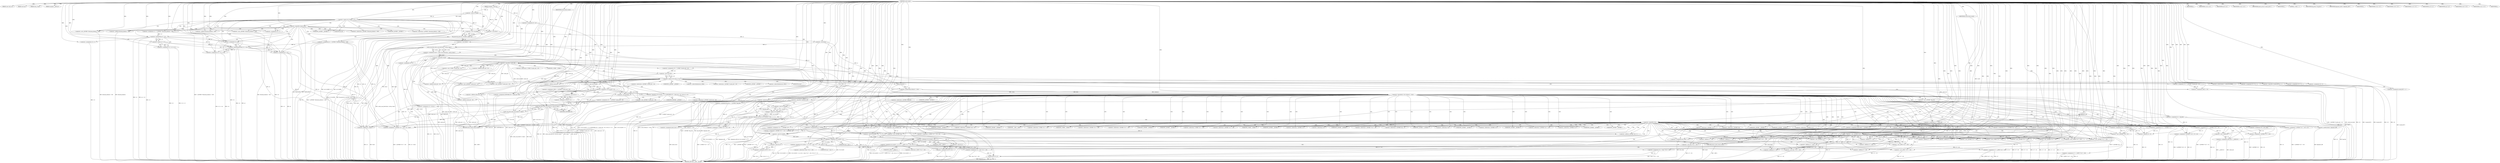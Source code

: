 digraph cache_insert {  
"1000121" [label = "(METHOD,cache_insert)" ]
"1000619" [label = "(METHOD_RETURN,__int64 __fastcall)" ]
"1000122" [label = "(PARAM,const char *a1)" ]
"1000123" [label = "(PARAM,void *cp)" ]
"1000124" [label = "(PARAM,time_t time1)" ]
"1000125" [label = "(PARAM,unsigned __int64 a4)" ]
"1000126" [label = "(PARAM,unsigned __int16 a5)" ]
"1000148" [label = "(<operator>.assignment,v6 = a5)" ]
"1000152" [label = "(<operator>.equals,(a5 & 0x980) == 0)" ]
"1000153" [label = "(<operator>.and,a5 & 0x980)" ]
"1000159" [label = "(<operator>.logicalNot,!insert_error)" ]
"1000162" [label = "(IDENTIFIER,L,)" ]
"1000163" [label = "(log_query,log_query(a5 | 0x10000, (int)a1, cp))" ]
"1000164" [label = "(<operator>.or,a5 | 0x10000)" ]
"1000167" [label = "(<operator>.cast,(int)a1)" ]
"1000171" [label = "(<operator>.assignment,v12 = *(_QWORD *)(dnsmasq_daemon + 456))" ]
"1000174" [label = "(<operator>.cast,(_QWORD *)(dnsmasq_daemon + 456))" ]
"1000176" [label = "(<operator>.addition,dnsmasq_daemon + 456)" ]
"1000180" [label = "(<operator>.greaterThan,a4 > v12)" ]
"1000183" [label = "(<operator>.assignment,v13 = v12 == 0)" ]
"1000185" [label = "(<operator>.equals,v12 == 0)" ]
"1000189" [label = "(<operator>.assignment,v13 = 1)" ]
"1000193" [label = "(IDENTIFIER,v13,if ( v13 ))" ]
"1000194" [label = "(<operator>.assignment,v12 = a4)" ]
"1000197" [label = "(<operator>.assignment,a4 = *(_QWORD *)(dnsmasq_daemon + 448))" ]
"1000200" [label = "(<operator>.cast,(_QWORD *)(dnsmasq_daemon + 448))" ]
"1000202" [label = "(<operator>.addition,dnsmasq_daemon + 448)" ]
"1000206" [label = "(IDENTIFIER,a4,if ( a4 ))" ]
"1000207" [label = "(<operator>.assignment,v14 = v12 >= a4)" ]
"1000209" [label = "(<operator>.greaterEqualsThan,v12 >= a4)" ]
"1000213" [label = "(<operator>.assignment,v14 = 1)" ]
"1000217" [label = "(IDENTIFIER,v14,if ( v14 ))" ]
"1000218" [label = "(<operator>.assignment,a4 = v12)" ]
"1000222" [label = "(IDENTIFIER,insert_error,if ( insert_error ))" ]
"1000223" [label = "(IDENTIFIER,L,)" ]
"1000225" [label = "(<operator>.assignment,result = cache_scan_free((int)a1, (int)cp, time1))" ]
"1000227" [label = "(cache_scan_free,cache_scan_free((int)a1, (int)cp, time1))" ]
"1000228" [label = "(<operator>.cast,(int)a1)" ]
"1000231" [label = "(<operator>.cast,(int)cp)" ]
"1000236" [label = "(<operator>.logicalNot,!result)" ]
"1000239" [label = "(<operator>.assignment,v15 = v6 & 4)" ]
"1000241" [label = "(<operator>.and,v6 & 4)" ]
"1000244" [label = "(<operator>.assignment,v16 = 0)" ]
"1000248" [label = "(LITERAL,1,while ( 1 ))" ]
"1000250" [label = "(<operator>.assignment,v17 = cache_tail)" ]
"1000254" [label = "(<operator>.logicalNot,!cache_tail)" ]
"1000257" [label = "(<operator>.assignment,v18 = *(_WORD *)(cache_tail + 52))" ]
"1000260" [label = "(<operator>.cast,(_WORD *)(cache_tail + 52))" ]
"1000262" [label = "(<operator>.addition,cache_tail + 52)" ]
"1000266" [label = "(<operator>.equals,(v18 & 0xC) == 0)" ]
"1000267" [label = "(<operator>.and,v18 & 0xC)" ]
"1000273" [label = "(<operator>.logicalAnd,a1 && strlen(a1) > 0x31)" ]
"1000275" [label = "(<operator>.greaterThan,strlen(a1) > 0x31)" ]
"1000276" [label = "(strlen,strlen(a1))" ]
"1000280" [label = "(<operator>.assignment,v21 = big_free)" ]
"1000284" [label = "(IDENTIFIER,big_free,if ( big_free ))" ]
"1000286" [label = "(<operator>.assignment,big_free = *(_QWORD *)big_free)" ]
"1000289" [label = "(<operator>.cast,(_QWORD *)big_free)" ]
"1000295" [label = "(<operator>.logicalAnd,!bignames_left && (v6 & 0x5000) == 0)" ]
"1000296" [label = "(<operator>.logicalNot,!bignames_left)" ]
"1000298" [label = "(<operator>.equals,(v6 & 0x5000) == 0)" ]
"1000299" [label = "(<operator>.and,v6 & 0x5000)" ]
"1000305" [label = "(<operator>.logicalNot,!v21)" ]
"1000309" [label = "(IDENTIFIER,bignames_left,if ( bignames_left ))" ]
"1000310" [label = "(<operator>.preDecrement,--bignames_left)" ]
"1000314" [label = "(IDENTIFIER,L,)" ]
"1000315" [label = "(<operator>.assignment,v22 = *(_QWORD **)(v17 + 8))" ]
"1000318" [label = "(<operator>.cast,(_QWORD **)(v17 + 8))" ]
"1000320" [label = "(<operator>.addition,v17 + 8)" ]
"1000324" [label = "(IDENTIFIER,v22,if ( v22 ))" ]
"1000326" [label = "(<operator>.assignment,*v22 = *(_QWORD *)v17)" ]
"1000330" [label = "(<operator>.cast,(_QWORD *)v17)" ]
"1000333" [label = "(<operator>.assignment,v23 = *(_QWORD *)v17)" ]
"1000336" [label = "(<operator>.cast,(_QWORD *)v17)" ]
"1000341" [label = "(<operator>.assignment,v23 = *(_QWORD *)v17)" ]
"1000344" [label = "(<operator>.cast,(_QWORD *)v17)" ]
"1000347" [label = "(<operator>.assignment,cache_head = *(_QWORD *)v17)" ]
"1000350" [label = "(<operator>.cast,(_QWORD *)v17)" ]
"1000354" [label = "(IDENTIFIER,v23,if ( v23 ))" ]
"1000355" [label = "(<operator>.assignment,*(_QWORD *)(v23 + 8) = v22)" ]
"1000357" [label = "(<operator>.cast,(_QWORD *)(v23 + 8))" ]
"1000359" [label = "(<operator>.addition,v23 + 8)" ]
"1000364" [label = "(<operator>.assignment,cache_tail = (__int64)v22)" ]
"1000366" [label = "(<operator>.cast,(__int64)v22)" ]
"1000369" [label = "(<operator>.assignment,*(_WORD *)(v17 + 52) = v6)" ]
"1000371" [label = "(<operator>.cast,(_WORD *)(v17 + 52))" ]
"1000373" [label = "(<operator>.addition,v17 + 52)" ]
"1000378" [label = "(IDENTIFIER,v21,if ( v21 ))" ]
"1000380" [label = "(<operators>.assignmentOr,v6 |= 0x200u)" ]
"1000383" [label = "(<operator>.assignment,*(_QWORD *)(v17 + 56) = v21)" ]
"1000385" [label = "(<operator>.cast,(_QWORD *)(v17 + 56))" ]
"1000387" [label = "(<operator>.addition,v17 + 56)" ]
"1000391" [label = "(<operator>.assignment,*(_WORD *)(v17 + 52) = v6)" ]
"1000393" [label = "(<operator>.cast,(_WORD *)(v17 + 52))" ]
"1000395" [label = "(<operator>.addition,v17 + 52)" ]
"1000400" [label = "(IDENTIFIER,a1,if ( a1 ))" ]
"1000403" [label = "(<operator>.logicalOr,(v6 & 0x200) != 0 || (v24 = (char *)(v17 + 56), (v6 & 2) != 0))" ]
"1000404" [label = "(<operator>.notEquals,(v6 & 0x200) != 0)" ]
"1000405" [label = "(<operator>.and,v6 & 0x200)" ]
"1000410" [label = "(<operator>.assignment,v24 = (char *)(v17 + 56))" ]
"1000412" [label = "(<operator>.cast,(char *)(v17 + 56))" ]
"1000414" [label = "(<operator>.addition,v17 + 56)" ]
"1000417" [label = "(<operator>.notEquals,(v6 & 2) != 0)" ]
"1000418" [label = "(<operator>.and,v6 & 2)" ]
"1000422" [label = "(<operator>.assignment,v24 = *(char **)(v17 + 56))" ]
"1000425" [label = "(<operator>.cast,(char **)(v17 + 56))" ]
"1000427" [label = "(<operator>.addition,v17 + 56)" ]
"1000430" [label = "(strcpy,strcpy(v24, a1))" ]
"1000436" [label = "(<operator>.logicalOr,(v6 & 0x200) != 0 || (v27 = (_BYTE *)(v17 + 56), (v6 & 2) != 0))" ]
"1000437" [label = "(<operator>.notEquals,(v6 & 0x200) != 0)" ]
"1000438" [label = "(<operator>.and,v6 & 0x200)" ]
"1000443" [label = "(<operator>.assignment,v27 = (_BYTE *)(v17 + 56))" ]
"1000445" [label = "(<operator>.cast,(_BYTE *)(v17 + 56))" ]
"1000447" [label = "(<operator>.addition,v17 + 56)" ]
"1000450" [label = "(<operator>.notEquals,(v6 & 2) != 0)" ]
"1000451" [label = "(<operator>.and,v6 & 2)" ]
"1000455" [label = "(<operator>.assignment,v27 = *(_BYTE **)(v17 + 56))" ]
"1000458" [label = "(<operator>.cast,(_BYTE **)(v17 + 56))" ]
"1000460" [label = "(<operator>.addition,v17 + 56)" ]
"1000463" [label = "(<operator>.assignment,*v27 = 0)" ]
"1000468" [label = "(IDENTIFIER,cp,if ( cp ))" ]
"1000470" [label = "(<operator>.assignment,v25 = *((_QWORD *)cp + 1))" ]
"1000473" [label = "(<operator>.addition,(_QWORD *)cp + 1)" ]
"1000474" [label = "(<operator>.cast,(_QWORD *)cp)" ]
"1000478" [label = "(<operator>.assignment,*(_QWORD *)(v17 + 24) = *(_QWORD *)cp)" ]
"1000480" [label = "(<operator>.cast,(_QWORD *)(v17 + 24))" ]
"1000482" [label = "(<operator>.addition,v17 + 24)" ]
"1000486" [label = "(<operator>.cast,(_QWORD *)cp)" ]
"1000489" [label = "(<operator>.assignment,*(_QWORD *)(v17 + 32) = v25)" ]
"1000491" [label = "(<operator>.cast,(_QWORD *)(v17 + 32))" ]
"1000493" [label = "(<operator>.addition,v17 + 32)" ]
"1000497" [label = "(<operator>.assignment,*(_QWORD *)(v17 + 40) = a4 + time1)" ]
"1000499" [label = "(<operator>.cast,(_QWORD *)(v17 + 40))" ]
"1000501" [label = "(<operator>.addition,v17 + 40)" ]
"1000504" [label = "(<operator>.addition,a4 + time1)" ]
"1000507" [label = "(<operator>.assignment,result = v17)" ]
"1000510" [label = "(<operator>.assignment,v26 = new_chain)" ]
"1000513" [label = "(<operator>.assignment,new_chain = v17)" ]
"1000516" [label = "(<operator>.assignment,*(_QWORD *)v17 = v26)" ]
"1000518" [label = "(<operator>.cast,(_QWORD *)v17)" ]
"1000522" [label = "(RETURN,return result;,return result;)" ]
"1000523" [label = "(IDENTIFIER,result,return result;)" ]
"1000525" [label = "(IDENTIFIER,v16,if ( v16 ))" ]
"1000528" [label = "(<operator>.logicalNot,!warned_9671)" ]
"1000531" [label = "(<operator>.assignment,warned_9671 = 1)" ]
"1000536" [label = "(IDENTIFIER,v15,if ( v15 ))" ]
"1000538" [label = "(<operator>.assignment,v19 = *(_QWORD *)(cache_tail + 32))" ]
"1000541" [label = "(<operator>.cast,(_QWORD *)(cache_tail + 32))" ]
"1000543" [label = "(<operator>.addition,cache_tail + 32)" ]
"1000546" [label = "(<operator>.assignment,v28[0] = *(_QWORD *)(cache_tail + 24))" ]
"1000551" [label = "(<operator>.cast,(_QWORD *)(cache_tail + 24))" ]
"1000553" [label = "(<operator>.addition,cache_tail + 24)" ]
"1000556" [label = "(<operator>.assignment,v28[1] = v19)" ]
"1000562" [label = "(<operator>.logicalOr,(v18 & 0x200) != 0 || (LODWORD(v20) = cache_tail + 56, (v18 & 2) != 0))" ]
"1000563" [label = "(<operator>.notEquals,(v18 & 0x200) != 0)" ]
"1000564" [label = "(<operator>.and,v18 & 0x200)" ]
"1000569" [label = "(<operator>.assignment,LODWORD(v20) = cache_tail + 56)" ]
"1000570" [label = "(LODWORD,LODWORD(v20))" ]
"1000572" [label = "(<operator>.addition,cache_tail + 56)" ]
"1000575" [label = "(<operator>.notEquals,(v18 & 2) != 0)" ]
"1000576" [label = "(<operator>.and,v18 & 2)" ]
"1000580" [label = "(<operator>.assignment,v20 = *(_QWORD *)(cache_tail + 56))" ]
"1000583" [label = "(<operator>.cast,(_QWORD *)(cache_tail + 56))" ]
"1000585" [label = "(<operator>.addition,cache_tail + 56)" ]
"1000588" [label = "(cache_scan_free,cache_scan_free(v20, (int)v28, time1))" ]
"1000590" [label = "(<operator>.cast,(int)v28)" ]
"1000594" [label = "(<operator>.assignment,v16 = 1)" ]
"1000597" [label = "(<operator>.preIncrement,++cache_live_freed)" ]
"1000601" [label = "(<operator>.assignment,v15 = 1)" ]
"1000604" [label = "(cache_scan_free,cache_scan_free(0, 0, time1))" ]
"1000608" [label = "(<operator>.assignment,v16 = 0)" ]
"1000613" [label = "(IDENTIFIER,L,)" ]
"1000614" [label = "(<operator>.assignment,insert_error = 1)" ]
"1000617" [label = "(RETURN,return result;,return result;)" ]
"1000618" [label = "(IDENTIFIER,result,return result;)" ]
"1000168" [label = "(UNKNOWN,int,int)" ]
"1000173" [label = "(<operator>.indirection,*(_QWORD *)(dnsmasq_daemon + 456))" ]
"1000175" [label = "(UNKNOWN,_QWORD *,_QWORD *)" ]
"1000199" [label = "(<operator>.indirection,*(_QWORD *)(dnsmasq_daemon + 448))" ]
"1000201" [label = "(UNKNOWN,_QWORD *,_QWORD *)" ]
"1000259" [label = "(<operator>.indirection,*(_WORD *)(cache_tail + 52))" ]
"1000261" [label = "(UNKNOWN,_WORD *,_WORD *)" ]
"1000288" [label = "(<operator>.indirection,*(_QWORD *)big_free)" ]
"1000290" [label = "(UNKNOWN,_QWORD *,_QWORD *)" ]
"1000317" [label = "(<operator>.indirection,*(_QWORD **)(v17 + 8))" ]
"1000319" [label = "(UNKNOWN,_QWORD **,_QWORD **)" ]
"1000327" [label = "(<operator>.indirection,*v22)" ]
"1000329" [label = "(<operator>.indirection,*(_QWORD *)v17)" ]
"1000331" [label = "(UNKNOWN,_QWORD *,_QWORD *)" ]
"1000335" [label = "(<operator>.indirection,*(_QWORD *)v17)" ]
"1000337" [label = "(UNKNOWN,_QWORD *,_QWORD *)" ]
"1000343" [label = "(<operator>.indirection,*(_QWORD *)v17)" ]
"1000345" [label = "(UNKNOWN,_QWORD *,_QWORD *)" ]
"1000349" [label = "(<operator>.indirection,*(_QWORD *)v17)" ]
"1000351" [label = "(UNKNOWN,_QWORD *,_QWORD *)" ]
"1000356" [label = "(<operator>.indirection,*(_QWORD *)(v23 + 8))" ]
"1000358" [label = "(UNKNOWN,_QWORD *,_QWORD *)" ]
"1000367" [label = "(UNKNOWN,__int64,__int64)" ]
"1000370" [label = "(<operator>.indirection,*(_WORD *)(v17 + 52))" ]
"1000372" [label = "(UNKNOWN,_WORD *,_WORD *)" ]
"1000384" [label = "(<operator>.indirection,*(_QWORD *)(v17 + 56))" ]
"1000386" [label = "(UNKNOWN,_QWORD *,_QWORD *)" ]
"1000392" [label = "(<operator>.indirection,*(_WORD *)(v17 + 52))" ]
"1000394" [label = "(UNKNOWN,_WORD *,_WORD *)" ]
"1000413" [label = "(UNKNOWN,char *,char *)" ]
"1000424" [label = "(<operator>.indirection,*(char **)(v17 + 56))" ]
"1000426" [label = "(UNKNOWN,char **,char **)" ]
"1000446" [label = "(UNKNOWN,_BYTE *,_BYTE *)" ]
"1000457" [label = "(<operator>.indirection,*(_BYTE **)(v17 + 56))" ]
"1000459" [label = "(UNKNOWN,_BYTE **,_BYTE **)" ]
"1000464" [label = "(<operator>.indirection,*v27)" ]
"1000472" [label = "(<operator>.indirection,*((_QWORD *)cp + 1))" ]
"1000475" [label = "(UNKNOWN,_QWORD *,_QWORD *)" ]
"1000479" [label = "(<operator>.indirection,*(_QWORD *)(v17 + 24))" ]
"1000481" [label = "(UNKNOWN,_QWORD *,_QWORD *)" ]
"1000485" [label = "(<operator>.indirection,*(_QWORD *)cp)" ]
"1000487" [label = "(UNKNOWN,_QWORD *,_QWORD *)" ]
"1000490" [label = "(<operator>.indirection,*(_QWORD *)(v17 + 32))" ]
"1000492" [label = "(UNKNOWN,_QWORD *,_QWORD *)" ]
"1000498" [label = "(<operator>.indirection,*(_QWORD *)(v17 + 40))" ]
"1000500" [label = "(UNKNOWN,_QWORD *,_QWORD *)" ]
"1000517" [label = "(<operator>.indirection,*(_QWORD *)v17)" ]
"1000519" [label = "(UNKNOWN,_QWORD *,_QWORD *)" ]
"1000540" [label = "(<operator>.indirection,*(_QWORD *)(cache_tail + 32))" ]
"1000542" [label = "(UNKNOWN,_QWORD *,_QWORD *)" ]
"1000547" [label = "(<operator>.indirectIndexAccess,v28[0])" ]
"1000550" [label = "(<operator>.indirection,*(_QWORD *)(cache_tail + 24))" ]
"1000552" [label = "(UNKNOWN,_QWORD *,_QWORD *)" ]
"1000557" [label = "(<operator>.indirectIndexAccess,v28[1])" ]
"1000582" [label = "(<operator>.indirection,*(_QWORD *)(cache_tail + 56))" ]
"1000584" [label = "(UNKNOWN,_QWORD *,_QWORD *)" ]
"1000591" [label = "(UNKNOWN,int,int)" ]
  "1000463" -> "1000619"  [ label = "DDG: *v27"] 
  "1000326" -> "1000619"  [ label = "DDG: *v22"] 
  "1000163" -> "1000619"  [ label = "DDG: a5 | 0x10000"] 
  "1000436" -> "1000619"  [ label = "DDG: (v6 & 0x200) != 0 || (v27 = (_BYTE *)(v17 + 56), (v6 & 2) != 0)"] 
  "1000580" -> "1000619"  [ label = "DDG: *(_QWORD *)(cache_tail + 56)"] 
  "1000266" -> "1000619"  [ label = "DDG: v18 & 0xC"] 
  "1000341" -> "1000619"  [ label = "DDG: v23"] 
  "1000443" -> "1000619"  [ label = "DDG: (_BYTE *)(v17 + 56)"] 
  "1000614" -> "1000619"  [ label = "DDG: insert_error"] 
  "1000295" -> "1000619"  [ label = "DDG: !bignames_left && (v6 & 0x5000) == 0"] 
  "1000347" -> "1000619"  [ label = "DDG: cache_head"] 
  "1000422" -> "1000619"  [ label = "DDG: *(char **)(v17 + 56)"] 
  "1000443" -> "1000619"  [ label = "DDG: v27"] 
  "1000489" -> "1000619"  [ label = "DDG: v25"] 
  "1000197" -> "1000619"  [ label = "DDG: *(_QWORD *)(dnsmasq_daemon + 448)"] 
  "1000163" -> "1000619"  [ label = "DDG: log_query(a5 | 0x10000, (int)a1, cp)"] 
  "1000202" -> "1000619"  [ label = "DDG: dnsmasq_daemon"] 
  "1000438" -> "1000619"  [ label = "DDG: v6"] 
  "1000257" -> "1000619"  [ label = "DDG: *(_WORD *)(cache_tail + 52)"] 
  "1000601" -> "1000619"  [ label = "DDG: v15"] 
  "1000588" -> "1000619"  [ label = "DDG: v20"] 
  "1000486" -> "1000619"  [ label = "DDG: cp"] 
  "1000569" -> "1000619"  [ label = "DDG: LODWORD(v20)"] 
  "1000231" -> "1000619"  [ label = "DDG: cp"] 
  "1000516" -> "1000619"  [ label = "DDG: *(_QWORD *)v17"] 
  "1000551" -> "1000619"  [ label = "DDG: cache_tail + 24"] 
  "1000417" -> "1000619"  [ label = "DDG: (v6 & 2) != 0"] 
  "1000563" -> "1000619"  [ label = "DDG: v18 & 0x200"] 
  "1000183" -> "1000619"  [ label = "DDG: v13"] 
  "1000430" -> "1000619"  [ label = "DDG: v24"] 
  "1000504" -> "1000619"  [ label = "DDG: a4"] 
  "1000333" -> "1000619"  [ label = "DDG: v23"] 
  "1000228" -> "1000619"  [ label = "DDG: a1"] 
  "1000538" -> "1000619"  [ label = "DDG: *(_QWORD *)(cache_tail + 32)"] 
  "1000209" -> "1000619"  [ label = "DDG: a4"] 
  "1000513" -> "1000619"  [ label = "DDG: new_chain"] 
  "1000546" -> "1000619"  [ label = "DDG: v28[0]"] 
  "1000391" -> "1000619"  [ label = "DDG: *(_WORD *)(v17 + 52)"] 
  "1000572" -> "1000619"  [ label = "DDG: cache_tail"] 
  "1000480" -> "1000619"  [ label = "DDG: v17 + 24"] 
  "1000576" -> "1000619"  [ label = "DDG: v18"] 
  "1000152" -> "1000619"  [ label = "DDG: (a5 & 0x980) == 0"] 
  "1000227" -> "1000619"  [ label = "DDG: time1"] 
  "1000405" -> "1000619"  [ label = "DDG: v6"] 
  "1000273" -> "1000619"  [ label = "DDG: a1"] 
  "1000218" -> "1000619"  [ label = "DDG: v12"] 
  "1000295" -> "1000619"  [ label = "DDG: (v6 & 0x5000) == 0"] 
  "1000355" -> "1000619"  [ label = "DDG: *(_QWORD *)(v23 + 8)"] 
  "1000318" -> "1000619"  [ label = "DDG: v17 + 8"] 
  "1000383" -> "1000619"  [ label = "DDG: *(_QWORD *)(v17 + 56)"] 
  "1000437" -> "1000619"  [ label = "DDG: v6 & 0x200"] 
  "1000295" -> "1000619"  [ label = "DDG: !bignames_left"] 
  "1000499" -> "1000619"  [ label = "DDG: v17 + 40"] 
  "1000369" -> "1000619"  [ label = "DDG: *(_WORD *)(v17 + 52)"] 
  "1000213" -> "1000619"  [ label = "DDG: v14"] 
  "1000266" -> "1000619"  [ label = "DDG: (v18 & 0xC) == 0"] 
  "1000455" -> "1000619"  [ label = "DDG: *(_BYTE **)(v17 + 56)"] 
  "1000588" -> "1000619"  [ label = "DDG: cache_scan_free(v20, (int)v28, time1)"] 
  "1000239" -> "1000619"  [ label = "DDG: v6 & 4"] 
  "1000385" -> "1000619"  [ label = "DDG: v17 + 56"] 
  "1000225" -> "1000619"  [ label = "DDG: cache_scan_free((int)a1, (int)cp, time1)"] 
  "1000152" -> "1000619"  [ label = "DDG: a5 & 0x980"] 
  "1000366" -> "1000619"  [ label = "DDG: v22"] 
  "1000436" -> "1000619"  [ label = "DDG: (v6 & 0x200) != 0"] 
  "1000267" -> "1000619"  [ label = "DDG: v18"] 
  "1000364" -> "1000619"  [ label = "DDG: cache_tail"] 
  "1000148" -> "1000619"  [ label = "DDG: v6"] 
  "1000180" -> "1000619"  [ label = "DDG: a4 > v12"] 
  "1000180" -> "1000619"  [ label = "DDG: v12"] 
  "1000445" -> "1000619"  [ label = "DDG: v17 + 56"] 
  "1000575" -> "1000619"  [ label = "DDG: v18 & 2"] 
  "1000236" -> "1000619"  [ label = "DDG: !result"] 
  "1000280" -> "1000619"  [ label = "DDG: big_free"] 
  "1000418" -> "1000619"  [ label = "DDG: v6"] 
  "1000189" -> "1000619"  [ label = "DDG: v13"] 
  "1000504" -> "1000619"  [ label = "DDG: time1"] 
  "1000604" -> "1000619"  [ label = "DDG: time1"] 
  "1000528" -> "1000619"  [ label = "DDG: !warned_9671"] 
  "1000403" -> "1000619"  [ label = "DDG: (v6 & 0x200) != 0 || (v24 = (char *)(v17 + 56), (v6 & 2) != 0)"] 
  "1000507" -> "1000619"  [ label = "DDG: result"] 
  "1000262" -> "1000619"  [ label = "DDG: cache_tail"] 
  "1000236" -> "1000619"  [ label = "DDG: result"] 
  "1000450" -> "1000619"  [ label = "DDG: (v6 & 2) != 0"] 
  "1000562" -> "1000619"  [ label = "DDG: (v18 & 0x200) != 0 || (LODWORD(v20) = cache_tail + 56, (v18 & 2) != 0)"] 
  "1000489" -> "1000619"  [ label = "DDG: *(_QWORD *)(v17 + 32)"] 
  "1000254" -> "1000619"  [ label = "DDG: cache_tail"] 
  "1000393" -> "1000619"  [ label = "DDG: v17 + 52"] 
  "1000183" -> "1000619"  [ label = "DDG: v12 == 0"] 
  "1000357" -> "1000619"  [ label = "DDG: v23 + 8"] 
  "1000583" -> "1000619"  [ label = "DDG: cache_tail + 56"] 
  "1000159" -> "1000619"  [ label = "DDG: !insert_error"] 
  "1000286" -> "1000619"  [ label = "DDG: *(_QWORD *)big_free"] 
  "1000575" -> "1000619"  [ label = "DDG: (v18 & 2) != 0"] 
  "1000273" -> "1000619"  [ label = "DDG: strlen(a1) > 0x31"] 
  "1000364" -> "1000619"  [ label = "DDG: (__int64)v22"] 
  "1000588" -> "1000619"  [ label = "DDG: time1"] 
  "1000497" -> "1000619"  [ label = "DDG: *(_QWORD *)(v17 + 40)"] 
  "1000286" -> "1000619"  [ label = "DDG: big_free"] 
  "1000556" -> "1000619"  [ label = "DDG: v19"] 
  "1000315" -> "1000619"  [ label = "DDG: *(_QWORD **)(v17 + 8)"] 
  "1000227" -> "1000619"  [ label = "DDG: (int)cp"] 
  "1000310" -> "1000619"  [ label = "DDG: bignames_left"] 
  "1000197" -> "1000619"  [ label = "DDG: a4"] 
  "1000518" -> "1000619"  [ label = "DDG: v17"] 
  "1000207" -> "1000619"  [ label = "DDG: v12 >= a4"] 
  "1000207" -> "1000619"  [ label = "DDG: v14"] 
  "1000450" -> "1000619"  [ label = "DDG: v6 & 2"] 
  "1000280" -> "1000619"  [ label = "DDG: v21"] 
  "1000403" -> "1000619"  [ label = "DDG: (v6 & 0x200) != 0"] 
  "1000478" -> "1000619"  [ label = "DDG: *(_QWORD *)(v17 + 24)"] 
  "1000126" -> "1000619"  [ label = "DDG: a5"] 
  "1000497" -> "1000619"  [ label = "DDG: a4 + time1"] 
  "1000531" -> "1000619"  [ label = "DDG: warned_9671"] 
  "1000562" -> "1000619"  [ label = "DDG: (v18 & 0x200) != 0"] 
  "1000528" -> "1000619"  [ label = "DDG: warned_9671"] 
  "1000556" -> "1000619"  [ label = "DDG: v28[1]"] 
  "1000299" -> "1000619"  [ label = "DDG: v6"] 
  "1000305" -> "1000619"  [ label = "DDG: v21"] 
  "1000590" -> "1000619"  [ label = "DDG: v28"] 
  "1000585" -> "1000619"  [ label = "DDG: cache_tail"] 
  "1000227" -> "1000619"  [ label = "DDG: (int)a1"] 
  "1000273" -> "1000619"  [ label = "DDG: a1 && strlen(a1) > 0x31"] 
  "1000241" -> "1000619"  [ label = "DDG: v6"] 
  "1000174" -> "1000619"  [ label = "DDG: dnsmasq_daemon + 456"] 
  "1000430" -> "1000619"  [ label = "DDG: a1"] 
  "1000298" -> "1000619"  [ label = "DDG: v6 & 0x5000"] 
  "1000564" -> "1000619"  [ label = "DDG: v18"] 
  "1000588" -> "1000619"  [ label = "DDG: (int)v28"] 
  "1000410" -> "1000619"  [ label = "DDG: (char *)(v17 + 56)"] 
  "1000491" -> "1000619"  [ label = "DDG: v17 + 32"] 
  "1000553" -> "1000619"  [ label = "DDG: cache_tail"] 
  "1000597" -> "1000619"  [ label = "DDG: cache_live_freed"] 
  "1000209" -> "1000619"  [ label = "DDG: v12"] 
  "1000305" -> "1000619"  [ label = "DDG: !v21"] 
  "1000430" -> "1000619"  [ label = "DDG: strcpy(v24, a1)"] 
  "1000171" -> "1000619"  [ label = "DDG: *(_QWORD *)(dnsmasq_daemon + 456)"] 
  "1000404" -> "1000619"  [ label = "DDG: v6 & 0x200"] 
  "1000159" -> "1000619"  [ label = "DDG: insert_error"] 
  "1000604" -> "1000619"  [ label = "DDG: cache_scan_free(0, 0, time1)"] 
  "1000470" -> "1000619"  [ label = "DDG: *((_QWORD *)cp + 1)"] 
  "1000516" -> "1000619"  [ label = "DDG: v26"] 
  "1000194" -> "1000619"  [ label = "DDG: v12"] 
  "1000254" -> "1000619"  [ label = "DDG: !cache_tail"] 
  "1000451" -> "1000619"  [ label = "DDG: v6"] 
  "1000260" -> "1000619"  [ label = "DDG: cache_tail + 52"] 
  "1000371" -> "1000619"  [ label = "DDG: v17 + 52"] 
  "1000296" -> "1000619"  [ label = "DDG: bignames_left"] 
  "1000608" -> "1000619"  [ label = "DDG: v16"] 
  "1000541" -> "1000619"  [ label = "DDG: cache_tail + 32"] 
  "1000594" -> "1000619"  [ label = "DDG: v16"] 
  "1000275" -> "1000619"  [ label = "DDG: strlen(a1)"] 
  "1000478" -> "1000619"  [ label = "DDG: *(_QWORD *)cp"] 
  "1000200" -> "1000619"  [ label = "DDG: dnsmasq_daemon + 448"] 
  "1000153" -> "1000619"  [ label = "DDG: a5"] 
  "1000239" -> "1000619"  [ label = "DDG: v15"] 
  "1000244" -> "1000619"  [ label = "DDG: v16"] 
  "1000569" -> "1000619"  [ label = "DDG: cache_tail + 56"] 
  "1000455" -> "1000619"  [ label = "DDG: v27"] 
  "1000425" -> "1000619"  [ label = "DDG: v17 + 56"] 
  "1000355" -> "1000619"  [ label = "DDG: v22"] 
  "1000164" -> "1000619"  [ label = "DDG: a5"] 
  "1000383" -> "1000619"  [ label = "DDG: v21"] 
  "1000218" -> "1000619"  [ label = "DDG: a4"] 
  "1000185" -> "1000619"  [ label = "DDG: v12"] 
  "1000458" -> "1000619"  [ label = "DDG: v17 + 56"] 
  "1000250" -> "1000619"  [ label = "DDG: v17"] 
  "1000546" -> "1000619"  [ label = "DDG: *(_QWORD *)(cache_tail + 24)"] 
  "1000412" -> "1000619"  [ label = "DDG: v17 + 56"] 
  "1000417" -> "1000619"  [ label = "DDG: v6 & 2"] 
  "1000359" -> "1000619"  [ label = "DDG: v23"] 
  "1000522" -> "1000619"  [ label = "DDG: <RET>"] 
  "1000617" -> "1000619"  [ label = "DDG: <RET>"] 
  "1000121" -> "1000122"  [ label = "DDG: "] 
  "1000121" -> "1000123"  [ label = "DDG: "] 
  "1000121" -> "1000124"  [ label = "DDG: "] 
  "1000121" -> "1000125"  [ label = "DDG: "] 
  "1000121" -> "1000126"  [ label = "DDG: "] 
  "1000126" -> "1000148"  [ label = "DDG: a5"] 
  "1000121" -> "1000148"  [ label = "DDG: "] 
  "1000153" -> "1000152"  [ label = "DDG: a5"] 
  "1000153" -> "1000152"  [ label = "DDG: 0x980"] 
  "1000126" -> "1000153"  [ label = "DDG: a5"] 
  "1000121" -> "1000153"  [ label = "DDG: "] 
  "1000121" -> "1000152"  [ label = "DDG: "] 
  "1000121" -> "1000159"  [ label = "DDG: "] 
  "1000121" -> "1000162"  [ label = "DDG: "] 
  "1000164" -> "1000163"  [ label = "DDG: a5"] 
  "1000164" -> "1000163"  [ label = "DDG: 0x10000"] 
  "1000153" -> "1000164"  [ label = "DDG: a5"] 
  "1000126" -> "1000164"  [ label = "DDG: a5"] 
  "1000121" -> "1000164"  [ label = "DDG: "] 
  "1000167" -> "1000163"  [ label = "DDG: a1"] 
  "1000121" -> "1000167"  [ label = "DDG: "] 
  "1000121" -> "1000163"  [ label = "DDG: "] 
  "1000121" -> "1000171"  [ label = "DDG: "] 
  "1000121" -> "1000174"  [ label = "DDG: "] 
  "1000121" -> "1000176"  [ label = "DDG: "] 
  "1000121" -> "1000180"  [ label = "DDG: "] 
  "1000171" -> "1000180"  [ label = "DDG: v12"] 
  "1000185" -> "1000183"  [ label = "DDG: v12"] 
  "1000185" -> "1000183"  [ label = "DDG: 0"] 
  "1000121" -> "1000183"  [ label = "DDG: "] 
  "1000180" -> "1000185"  [ label = "DDG: v12"] 
  "1000121" -> "1000185"  [ label = "DDG: "] 
  "1000121" -> "1000189"  [ label = "DDG: "] 
  "1000121" -> "1000193"  [ label = "DDG: "] 
  "1000180" -> "1000194"  [ label = "DDG: a4"] 
  "1000121" -> "1000194"  [ label = "DDG: "] 
  "1000121" -> "1000197"  [ label = "DDG: "] 
  "1000121" -> "1000200"  [ label = "DDG: "] 
  "1000121" -> "1000202"  [ label = "DDG: "] 
  "1000121" -> "1000206"  [ label = "DDG: "] 
  "1000209" -> "1000207"  [ label = "DDG: v12"] 
  "1000209" -> "1000207"  [ label = "DDG: a4"] 
  "1000121" -> "1000207"  [ label = "DDG: "] 
  "1000180" -> "1000209"  [ label = "DDG: v12"] 
  "1000194" -> "1000209"  [ label = "DDG: v12"] 
  "1000185" -> "1000209"  [ label = "DDG: v12"] 
  "1000121" -> "1000209"  [ label = "DDG: "] 
  "1000197" -> "1000209"  [ label = "DDG: a4"] 
  "1000121" -> "1000213"  [ label = "DDG: "] 
  "1000121" -> "1000217"  [ label = "DDG: "] 
  "1000180" -> "1000218"  [ label = "DDG: v12"] 
  "1000209" -> "1000218"  [ label = "DDG: v12"] 
  "1000194" -> "1000218"  [ label = "DDG: v12"] 
  "1000185" -> "1000218"  [ label = "DDG: v12"] 
  "1000121" -> "1000218"  [ label = "DDG: "] 
  "1000121" -> "1000222"  [ label = "DDG: "] 
  "1000121" -> "1000223"  [ label = "DDG: "] 
  "1000227" -> "1000225"  [ label = "DDG: (int)a1"] 
  "1000227" -> "1000225"  [ label = "DDG: (int)cp"] 
  "1000227" -> "1000225"  [ label = "DDG: time1"] 
  "1000121" -> "1000225"  [ label = "DDG: "] 
  "1000228" -> "1000227"  [ label = "DDG: a1"] 
  "1000167" -> "1000228"  [ label = "DDG: a1"] 
  "1000121" -> "1000228"  [ label = "DDG: "] 
  "1000231" -> "1000227"  [ label = "DDG: cp"] 
  "1000163" -> "1000231"  [ label = "DDG: cp"] 
  "1000121" -> "1000231"  [ label = "DDG: "] 
  "1000121" -> "1000227"  [ label = "DDG: "] 
  "1000225" -> "1000236"  [ label = "DDG: result"] 
  "1000121" -> "1000236"  [ label = "DDG: "] 
  "1000241" -> "1000239"  [ label = "DDG: v6"] 
  "1000241" -> "1000239"  [ label = "DDG: 4"] 
  "1000121" -> "1000239"  [ label = "DDG: "] 
  "1000148" -> "1000241"  [ label = "DDG: v6"] 
  "1000121" -> "1000241"  [ label = "DDG: "] 
  "1000121" -> "1000244"  [ label = "DDG: "] 
  "1000121" -> "1000248"  [ label = "DDG: "] 
  "1000121" -> "1000250"  [ label = "DDG: "] 
  "1000254" -> "1000250"  [ label = "DDG: cache_tail"] 
  "1000121" -> "1000254"  [ label = "DDG: "] 
  "1000121" -> "1000257"  [ label = "DDG: "] 
  "1000254" -> "1000260"  [ label = "DDG: cache_tail"] 
  "1000121" -> "1000260"  [ label = "DDG: "] 
  "1000254" -> "1000262"  [ label = "DDG: cache_tail"] 
  "1000121" -> "1000262"  [ label = "DDG: "] 
  "1000267" -> "1000266"  [ label = "DDG: v18"] 
  "1000267" -> "1000266"  [ label = "DDG: 0xC"] 
  "1000257" -> "1000267"  [ label = "DDG: v18"] 
  "1000121" -> "1000267"  [ label = "DDG: "] 
  "1000121" -> "1000266"  [ label = "DDG: "] 
  "1000228" -> "1000273"  [ label = "DDG: a1"] 
  "1000276" -> "1000273"  [ label = "DDG: a1"] 
  "1000121" -> "1000273"  [ label = "DDG: "] 
  "1000275" -> "1000273"  [ label = "DDG: strlen(a1)"] 
  "1000275" -> "1000273"  [ label = "DDG: 0x31"] 
  "1000276" -> "1000275"  [ label = "DDG: a1"] 
  "1000228" -> "1000276"  [ label = "DDG: a1"] 
  "1000121" -> "1000276"  [ label = "DDG: "] 
  "1000121" -> "1000275"  [ label = "DDG: "] 
  "1000121" -> "1000280"  [ label = "DDG: "] 
  "1000121" -> "1000284"  [ label = "DDG: "] 
  "1000121" -> "1000286"  [ label = "DDG: "] 
  "1000121" -> "1000289"  [ label = "DDG: "] 
  "1000296" -> "1000295"  [ label = "DDG: bignames_left"] 
  "1000121" -> "1000296"  [ label = "DDG: "] 
  "1000298" -> "1000295"  [ label = "DDG: v6 & 0x5000"] 
  "1000298" -> "1000295"  [ label = "DDG: 0"] 
  "1000299" -> "1000298"  [ label = "DDG: v6"] 
  "1000299" -> "1000298"  [ label = "DDG: 0x5000"] 
  "1000241" -> "1000299"  [ label = "DDG: v6"] 
  "1000121" -> "1000299"  [ label = "DDG: "] 
  "1000121" -> "1000298"  [ label = "DDG: "] 
  "1000280" -> "1000305"  [ label = "DDG: v21"] 
  "1000121" -> "1000305"  [ label = "DDG: "] 
  "1000121" -> "1000309"  [ label = "DDG: "] 
  "1000296" -> "1000310"  [ label = "DDG: bignames_left"] 
  "1000121" -> "1000310"  [ label = "DDG: "] 
  "1000121" -> "1000314"  [ label = "DDG: "] 
  "1000121" -> "1000315"  [ label = "DDG: "] 
  "1000250" -> "1000318"  [ label = "DDG: v17"] 
  "1000121" -> "1000318"  [ label = "DDG: "] 
  "1000250" -> "1000320"  [ label = "DDG: v17"] 
  "1000121" -> "1000320"  [ label = "DDG: "] 
  "1000121" -> "1000324"  [ label = "DDG: "] 
  "1000121" -> "1000330"  [ label = "DDG: "] 
  "1000250" -> "1000330"  [ label = "DDG: v17"] 
  "1000121" -> "1000333"  [ label = "DDG: "] 
  "1000330" -> "1000336"  [ label = "DDG: v17"] 
  "1000121" -> "1000336"  [ label = "DDG: "] 
  "1000121" -> "1000341"  [ label = "DDG: "] 
  "1000121" -> "1000344"  [ label = "DDG: "] 
  "1000250" -> "1000344"  [ label = "DDG: v17"] 
  "1000121" -> "1000347"  [ label = "DDG: "] 
  "1000344" -> "1000350"  [ label = "DDG: v17"] 
  "1000121" -> "1000350"  [ label = "DDG: "] 
  "1000121" -> "1000354"  [ label = "DDG: "] 
  "1000315" -> "1000355"  [ label = "DDG: v22"] 
  "1000121" -> "1000355"  [ label = "DDG: "] 
  "1000341" -> "1000357"  [ label = "DDG: v23"] 
  "1000333" -> "1000357"  [ label = "DDG: v23"] 
  "1000121" -> "1000357"  [ label = "DDG: "] 
  "1000341" -> "1000359"  [ label = "DDG: v23"] 
  "1000333" -> "1000359"  [ label = "DDG: v23"] 
  "1000121" -> "1000359"  [ label = "DDG: "] 
  "1000366" -> "1000364"  [ label = "DDG: v22"] 
  "1000121" -> "1000364"  [ label = "DDG: "] 
  "1000315" -> "1000366"  [ label = "DDG: v22"] 
  "1000121" -> "1000366"  [ label = "DDG: "] 
  "1000299" -> "1000369"  [ label = "DDG: v6"] 
  "1000241" -> "1000369"  [ label = "DDG: v6"] 
  "1000121" -> "1000369"  [ label = "DDG: "] 
  "1000350" -> "1000371"  [ label = "DDG: v17"] 
  "1000336" -> "1000371"  [ label = "DDG: v17"] 
  "1000121" -> "1000371"  [ label = "DDG: "] 
  "1000350" -> "1000373"  [ label = "DDG: v17"] 
  "1000336" -> "1000373"  [ label = "DDG: v17"] 
  "1000121" -> "1000373"  [ label = "DDG: "] 
  "1000121" -> "1000378"  [ label = "DDG: "] 
  "1000121" -> "1000380"  [ label = "DDG: "] 
  "1000299" -> "1000380"  [ label = "DDG: v6"] 
  "1000241" -> "1000380"  [ label = "DDG: v6"] 
  "1000280" -> "1000383"  [ label = "DDG: v21"] 
  "1000305" -> "1000383"  [ label = "DDG: v21"] 
  "1000121" -> "1000383"  [ label = "DDG: "] 
  "1000121" -> "1000385"  [ label = "DDG: "] 
  "1000350" -> "1000385"  [ label = "DDG: v17"] 
  "1000336" -> "1000385"  [ label = "DDG: v17"] 
  "1000121" -> "1000387"  [ label = "DDG: "] 
  "1000350" -> "1000387"  [ label = "DDG: v17"] 
  "1000336" -> "1000387"  [ label = "DDG: v17"] 
  "1000380" -> "1000391"  [ label = "DDG: v6"] 
  "1000121" -> "1000391"  [ label = "DDG: "] 
  "1000121" -> "1000393"  [ label = "DDG: "] 
  "1000350" -> "1000393"  [ label = "DDG: v17"] 
  "1000336" -> "1000393"  [ label = "DDG: v17"] 
  "1000121" -> "1000395"  [ label = "DDG: "] 
  "1000350" -> "1000395"  [ label = "DDG: v17"] 
  "1000336" -> "1000395"  [ label = "DDG: v17"] 
  "1000121" -> "1000400"  [ label = "DDG: "] 
  "1000404" -> "1000403"  [ label = "DDG: v6 & 0x200"] 
  "1000404" -> "1000403"  [ label = "DDG: 0"] 
  "1000405" -> "1000404"  [ label = "DDG: v6"] 
  "1000405" -> "1000404"  [ label = "DDG: 0x200"] 
  "1000121" -> "1000405"  [ label = "DDG: "] 
  "1000299" -> "1000405"  [ label = "DDG: v6"] 
  "1000241" -> "1000405"  [ label = "DDG: v6"] 
  "1000380" -> "1000405"  [ label = "DDG: v6"] 
  "1000121" -> "1000404"  [ label = "DDG: "] 
  "1000412" -> "1000410"  [ label = "DDG: v17 + 56"] 
  "1000121" -> "1000410"  [ label = "DDG: "] 
  "1000121" -> "1000412"  [ label = "DDG: "] 
  "1000350" -> "1000412"  [ label = "DDG: v17"] 
  "1000336" -> "1000412"  [ label = "DDG: v17"] 
  "1000121" -> "1000414"  [ label = "DDG: "] 
  "1000350" -> "1000414"  [ label = "DDG: v17"] 
  "1000336" -> "1000414"  [ label = "DDG: v17"] 
  "1000418" -> "1000417"  [ label = "DDG: v6"] 
  "1000418" -> "1000417"  [ label = "DDG: 2"] 
  "1000405" -> "1000418"  [ label = "DDG: v6"] 
  "1000121" -> "1000418"  [ label = "DDG: "] 
  "1000121" -> "1000417"  [ label = "DDG: "] 
  "1000121" -> "1000422"  [ label = "DDG: "] 
  "1000121" -> "1000425"  [ label = "DDG: "] 
  "1000350" -> "1000425"  [ label = "DDG: v17"] 
  "1000336" -> "1000425"  [ label = "DDG: v17"] 
  "1000121" -> "1000427"  [ label = "DDG: "] 
  "1000350" -> "1000427"  [ label = "DDG: v17"] 
  "1000336" -> "1000427"  [ label = "DDG: v17"] 
  "1000410" -> "1000430"  [ label = "DDG: v24"] 
  "1000422" -> "1000430"  [ label = "DDG: v24"] 
  "1000121" -> "1000430"  [ label = "DDG: "] 
  "1000273" -> "1000430"  [ label = "DDG: a1"] 
  "1000437" -> "1000436"  [ label = "DDG: v6 & 0x200"] 
  "1000437" -> "1000436"  [ label = "DDG: 0"] 
  "1000438" -> "1000437"  [ label = "DDG: v6"] 
  "1000438" -> "1000437"  [ label = "DDG: 0x200"] 
  "1000121" -> "1000438"  [ label = "DDG: "] 
  "1000299" -> "1000438"  [ label = "DDG: v6"] 
  "1000241" -> "1000438"  [ label = "DDG: v6"] 
  "1000380" -> "1000438"  [ label = "DDG: v6"] 
  "1000121" -> "1000437"  [ label = "DDG: "] 
  "1000445" -> "1000443"  [ label = "DDG: v17 + 56"] 
  "1000121" -> "1000443"  [ label = "DDG: "] 
  "1000121" -> "1000445"  [ label = "DDG: "] 
  "1000350" -> "1000445"  [ label = "DDG: v17"] 
  "1000336" -> "1000445"  [ label = "DDG: v17"] 
  "1000121" -> "1000447"  [ label = "DDG: "] 
  "1000350" -> "1000447"  [ label = "DDG: v17"] 
  "1000336" -> "1000447"  [ label = "DDG: v17"] 
  "1000451" -> "1000450"  [ label = "DDG: v6"] 
  "1000451" -> "1000450"  [ label = "DDG: 2"] 
  "1000438" -> "1000451"  [ label = "DDG: v6"] 
  "1000121" -> "1000451"  [ label = "DDG: "] 
  "1000121" -> "1000450"  [ label = "DDG: "] 
  "1000121" -> "1000455"  [ label = "DDG: "] 
  "1000121" -> "1000458"  [ label = "DDG: "] 
  "1000350" -> "1000458"  [ label = "DDG: v17"] 
  "1000336" -> "1000458"  [ label = "DDG: v17"] 
  "1000121" -> "1000460"  [ label = "DDG: "] 
  "1000350" -> "1000460"  [ label = "DDG: v17"] 
  "1000336" -> "1000460"  [ label = "DDG: v17"] 
  "1000121" -> "1000463"  [ label = "DDG: "] 
  "1000121" -> "1000468"  [ label = "DDG: "] 
  "1000121" -> "1000470"  [ label = "DDG: "] 
  "1000474" -> "1000473"  [ label = "DDG: cp"] 
  "1000231" -> "1000474"  [ label = "DDG: cp"] 
  "1000121" -> "1000474"  [ label = "DDG: "] 
  "1000121" -> "1000473"  [ label = "DDG: "] 
  "1000121" -> "1000480"  [ label = "DDG: "] 
  "1000350" -> "1000480"  [ label = "DDG: v17"] 
  "1000336" -> "1000480"  [ label = "DDG: v17"] 
  "1000121" -> "1000482"  [ label = "DDG: "] 
  "1000350" -> "1000482"  [ label = "DDG: v17"] 
  "1000336" -> "1000482"  [ label = "DDG: v17"] 
  "1000474" -> "1000486"  [ label = "DDG: cp"] 
  "1000121" -> "1000486"  [ label = "DDG: "] 
  "1000470" -> "1000489"  [ label = "DDG: v25"] 
  "1000121" -> "1000489"  [ label = "DDG: "] 
  "1000121" -> "1000491"  [ label = "DDG: "] 
  "1000350" -> "1000491"  [ label = "DDG: v17"] 
  "1000336" -> "1000491"  [ label = "DDG: v17"] 
  "1000121" -> "1000493"  [ label = "DDG: "] 
  "1000350" -> "1000493"  [ label = "DDG: v17"] 
  "1000336" -> "1000493"  [ label = "DDG: v17"] 
  "1000209" -> "1000497"  [ label = "DDG: a4"] 
  "1000197" -> "1000497"  [ label = "DDG: a4"] 
  "1000218" -> "1000497"  [ label = "DDG: a4"] 
  "1000121" -> "1000497"  [ label = "DDG: "] 
  "1000227" -> "1000497"  [ label = "DDG: time1"] 
  "1000604" -> "1000497"  [ label = "DDG: time1"] 
  "1000588" -> "1000497"  [ label = "DDG: time1"] 
  "1000121" -> "1000499"  [ label = "DDG: "] 
  "1000350" -> "1000499"  [ label = "DDG: v17"] 
  "1000336" -> "1000499"  [ label = "DDG: v17"] 
  "1000121" -> "1000501"  [ label = "DDG: "] 
  "1000350" -> "1000501"  [ label = "DDG: v17"] 
  "1000336" -> "1000501"  [ label = "DDG: v17"] 
  "1000209" -> "1000504"  [ label = "DDG: a4"] 
  "1000197" -> "1000504"  [ label = "DDG: a4"] 
  "1000218" -> "1000504"  [ label = "DDG: a4"] 
  "1000121" -> "1000504"  [ label = "DDG: "] 
  "1000227" -> "1000504"  [ label = "DDG: time1"] 
  "1000604" -> "1000504"  [ label = "DDG: time1"] 
  "1000588" -> "1000504"  [ label = "DDG: time1"] 
  "1000121" -> "1000507"  [ label = "DDG: "] 
  "1000350" -> "1000507"  [ label = "DDG: v17"] 
  "1000336" -> "1000507"  [ label = "DDG: v17"] 
  "1000121" -> "1000510"  [ label = "DDG: "] 
  "1000121" -> "1000513"  [ label = "DDG: "] 
  "1000350" -> "1000513"  [ label = "DDG: v17"] 
  "1000336" -> "1000513"  [ label = "DDG: v17"] 
  "1000510" -> "1000516"  [ label = "DDG: v26"] 
  "1000121" -> "1000516"  [ label = "DDG: "] 
  "1000121" -> "1000518"  [ label = "DDG: "] 
  "1000350" -> "1000518"  [ label = "DDG: v17"] 
  "1000336" -> "1000518"  [ label = "DDG: v17"] 
  "1000523" -> "1000522"  [ label = "DDG: result"] 
  "1000507" -> "1000522"  [ label = "DDG: result"] 
  "1000121" -> "1000523"  [ label = "DDG: "] 
  "1000121" -> "1000525"  [ label = "DDG: "] 
  "1000121" -> "1000528"  [ label = "DDG: "] 
  "1000121" -> "1000531"  [ label = "DDG: "] 
  "1000121" -> "1000536"  [ label = "DDG: "] 
  "1000121" -> "1000538"  [ label = "DDG: "] 
  "1000121" -> "1000541"  [ label = "DDG: "] 
  "1000254" -> "1000541"  [ label = "DDG: cache_tail"] 
  "1000121" -> "1000543"  [ label = "DDG: "] 
  "1000254" -> "1000543"  [ label = "DDG: cache_tail"] 
  "1000121" -> "1000551"  [ label = "DDG: "] 
  "1000254" -> "1000551"  [ label = "DDG: cache_tail"] 
  "1000121" -> "1000553"  [ label = "DDG: "] 
  "1000254" -> "1000553"  [ label = "DDG: cache_tail"] 
  "1000538" -> "1000556"  [ label = "DDG: v19"] 
  "1000121" -> "1000556"  [ label = "DDG: "] 
  "1000563" -> "1000562"  [ label = "DDG: v18 & 0x200"] 
  "1000563" -> "1000562"  [ label = "DDG: 0"] 
  "1000564" -> "1000563"  [ label = "DDG: v18"] 
  "1000564" -> "1000563"  [ label = "DDG: 0x200"] 
  "1000267" -> "1000564"  [ label = "DDG: v18"] 
  "1000121" -> "1000564"  [ label = "DDG: "] 
  "1000121" -> "1000563"  [ label = "DDG: "] 
  "1000121" -> "1000569"  [ label = "DDG: "] 
  "1000254" -> "1000569"  [ label = "DDG: cache_tail"] 
  "1000588" -> "1000570"  [ label = "DDG: v20"] 
  "1000121" -> "1000570"  [ label = "DDG: "] 
  "1000121" -> "1000572"  [ label = "DDG: "] 
  "1000254" -> "1000572"  [ label = "DDG: cache_tail"] 
  "1000576" -> "1000575"  [ label = "DDG: v18"] 
  "1000576" -> "1000575"  [ label = "DDG: 2"] 
  "1000564" -> "1000576"  [ label = "DDG: v18"] 
  "1000121" -> "1000576"  [ label = "DDG: "] 
  "1000121" -> "1000575"  [ label = "DDG: "] 
  "1000121" -> "1000580"  [ label = "DDG: "] 
  "1000121" -> "1000583"  [ label = "DDG: "] 
  "1000254" -> "1000583"  [ label = "DDG: cache_tail"] 
  "1000121" -> "1000585"  [ label = "DDG: "] 
  "1000254" -> "1000585"  [ label = "DDG: cache_tail"] 
  "1000580" -> "1000588"  [ label = "DDG: v20"] 
  "1000570" -> "1000588"  [ label = "DDG: v20"] 
  "1000121" -> "1000588"  [ label = "DDG: "] 
  "1000590" -> "1000588"  [ label = "DDG: v28"] 
  "1000546" -> "1000590"  [ label = "DDG: v28[0]"] 
  "1000556" -> "1000590"  [ label = "DDG: v28[1]"] 
  "1000121" -> "1000590"  [ label = "DDG: "] 
  "1000227" -> "1000588"  [ label = "DDG: time1"] 
  "1000604" -> "1000588"  [ label = "DDG: time1"] 
  "1000121" -> "1000594"  [ label = "DDG: "] 
  "1000121" -> "1000597"  [ label = "DDG: "] 
  "1000121" -> "1000601"  [ label = "DDG: "] 
  "1000121" -> "1000604"  [ label = "DDG: "] 
  "1000227" -> "1000604"  [ label = "DDG: time1"] 
  "1000588" -> "1000604"  [ label = "DDG: time1"] 
  "1000121" -> "1000608"  [ label = "DDG: "] 
  "1000121" -> "1000613"  [ label = "DDG: "] 
  "1000121" -> "1000614"  [ label = "DDG: "] 
  "1000618" -> "1000617"  [ label = "DDG: result"] 
  "1000236" -> "1000617"  [ label = "DDG: result"] 
  "1000121" -> "1000618"  [ label = "DDG: "] 
  "1000152" -> "1000159"  [ label = "CDG: "] 
  "1000152" -> "1000176"  [ label = "CDG: "] 
  "1000152" -> "1000175"  [ label = "CDG: "] 
  "1000152" -> "1000174"  [ label = "CDG: "] 
  "1000152" -> "1000173"  [ label = "CDG: "] 
  "1000152" -> "1000171"  [ label = "CDG: "] 
  "1000152" -> "1000168"  [ label = "CDG: "] 
  "1000152" -> "1000167"  [ label = "CDG: "] 
  "1000152" -> "1000164"  [ label = "CDG: "] 
  "1000152" -> "1000163"  [ label = "CDG: "] 
  "1000152" -> "1000180"  [ label = "CDG: "] 
  "1000152" -> "1000202"  [ label = "CDG: "] 
  "1000152" -> "1000201"  [ label = "CDG: "] 
  "1000152" -> "1000200"  [ label = "CDG: "] 
  "1000152" -> "1000199"  [ label = "CDG: "] 
  "1000152" -> "1000197"  [ label = "CDG: "] 
  "1000152" -> "1000207"  [ label = "CDG: "] 
  "1000152" -> "1000213"  [ label = "CDG: "] 
  "1000152" -> "1000209"  [ label = "CDG: "] 
  "1000152" -> "1000194"  [ label = "CDG: "] 
  "1000152" -> "1000218"  [ label = "CDG: "] 
  "1000159" -> "1000176"  [ label = "CDG: "] 
  "1000159" -> "1000175"  [ label = "CDG: "] 
  "1000159" -> "1000174"  [ label = "CDG: "] 
  "1000159" -> "1000173"  [ label = "CDG: "] 
  "1000159" -> "1000171"  [ label = "CDG: "] 
  "1000159" -> "1000168"  [ label = "CDG: "] 
  "1000159" -> "1000167"  [ label = "CDG: "] 
  "1000159" -> "1000164"  [ label = "CDG: "] 
  "1000159" -> "1000163"  [ label = "CDG: "] 
  "1000159" -> "1000180"  [ label = "CDG: "] 
  "1000159" -> "1000202"  [ label = "CDG: "] 
  "1000159" -> "1000201"  [ label = "CDG: "] 
  "1000159" -> "1000200"  [ label = "CDG: "] 
  "1000159" -> "1000199"  [ label = "CDG: "] 
  "1000159" -> "1000197"  [ label = "CDG: "] 
  "1000159" -> "1000207"  [ label = "CDG: "] 
  "1000159" -> "1000213"  [ label = "CDG: "] 
  "1000159" -> "1000209"  [ label = "CDG: "] 
  "1000159" -> "1000194"  [ label = "CDG: "] 
  "1000159" -> "1000218"  [ label = "CDG: "] 
  "1000180" -> "1000189"  [ label = "CDG: "] 
  "1000180" -> "1000185"  [ label = "CDG: "] 
  "1000180" -> "1000183"  [ label = "CDG: "] 
  "1000236" -> "1000617"  [ label = "CDG: "] 
  "1000236" -> "1000614"  [ label = "CDG: "] 
  "1000236" -> "1000239"  [ label = "CDG: "] 
  "1000236" -> "1000244"  [ label = "CDG: "] 
  "1000236" -> "1000241"  [ label = "CDG: "] 
  "1000236" -> "1000254"  [ label = "CDG: "] 
  "1000236" -> "1000250"  [ label = "CDG: "] 
  "1000254" -> "1000617"  [ label = "CDG: "] 
  "1000254" -> "1000614"  [ label = "CDG: "] 
  "1000254" -> "1000267"  [ label = "CDG: "] 
  "1000254" -> "1000266"  [ label = "CDG: "] 
  "1000254" -> "1000262"  [ label = "CDG: "] 
  "1000254" -> "1000261"  [ label = "CDG: "] 
  "1000254" -> "1000260"  [ label = "CDG: "] 
  "1000254" -> "1000259"  [ label = "CDG: "] 
  "1000254" -> "1000257"  [ label = "CDG: "] 
  "1000266" -> "1000273"  [ label = "CDG: "] 
  "1000266" -> "1000528"  [ label = "CDG: "] 
  "1000266" -> "1000617"  [ label = "CDG: "] 
  "1000266" -> "1000614"  [ label = "CDG: "] 
  "1000266" -> "1000543"  [ label = "CDG: "] 
  "1000266" -> "1000542"  [ label = "CDG: "] 
  "1000266" -> "1000541"  [ label = "CDG: "] 
  "1000266" -> "1000540"  [ label = "CDG: "] 
  "1000266" -> "1000538"  [ label = "CDG: "] 
  "1000266" -> "1000557"  [ label = "CDG: "] 
  "1000266" -> "1000556"  [ label = "CDG: "] 
  "1000266" -> "1000553"  [ label = "CDG: "] 
  "1000266" -> "1000552"  [ label = "CDG: "] 
  "1000266" -> "1000551"  [ label = "CDG: "] 
  "1000266" -> "1000550"  [ label = "CDG: "] 
  "1000266" -> "1000547"  [ label = "CDG: "] 
  "1000266" -> "1000546"  [ label = "CDG: "] 
  "1000266" -> "1000564"  [ label = "CDG: "] 
  "1000266" -> "1000563"  [ label = "CDG: "] 
  "1000266" -> "1000562"  [ label = "CDG: "] 
  "1000266" -> "1000591"  [ label = "CDG: "] 
  "1000266" -> "1000590"  [ label = "CDG: "] 
  "1000266" -> "1000588"  [ label = "CDG: "] 
  "1000266" -> "1000608"  [ label = "CDG: "] 
  "1000266" -> "1000604"  [ label = "CDG: "] 
  "1000266" -> "1000601"  [ label = "CDG: "] 
  "1000266" -> "1000597"  [ label = "CDG: "] 
  "1000266" -> "1000594"  [ label = "CDG: "] 
  "1000266" -> "1000254"  [ label = "CDG: "] 
  "1000266" -> "1000250"  [ label = "CDG: "] 
  "1000266" -> "1000276"  [ label = "CDG: "] 
  "1000266" -> "1000275"  [ label = "CDG: "] 
  "1000273" -> "1000510"  [ label = "CDG: "] 
  "1000273" -> "1000507"  [ label = "CDG: "] 
  "1000273" -> "1000504"  [ label = "CDG: "] 
  "1000273" -> "1000501"  [ label = "CDG: "] 
  "1000273" -> "1000500"  [ label = "CDG: "] 
  "1000273" -> "1000499"  [ label = "CDG: "] 
  "1000273" -> "1000498"  [ label = "CDG: "] 
  "1000273" -> "1000497"  [ label = "CDG: "] 
  "1000273" -> "1000522"  [ label = "CDG: "] 
  "1000273" -> "1000519"  [ label = "CDG: "] 
  "1000273" -> "1000518"  [ label = "CDG: "] 
  "1000273" -> "1000517"  [ label = "CDG: "] 
  "1000273" -> "1000516"  [ label = "CDG: "] 
  "1000273" -> "1000513"  [ label = "CDG: "] 
  "1000273" -> "1000280"  [ label = "CDG: "] 
  "1000273" -> "1000320"  [ label = "CDG: "] 
  "1000273" -> "1000319"  [ label = "CDG: "] 
  "1000273" -> "1000318"  [ label = "CDG: "] 
  "1000273" -> "1000317"  [ label = "CDG: "] 
  "1000273" -> "1000315"  [ label = "CDG: "] 
  "1000273" -> "1000373"  [ label = "CDG: "] 
  "1000273" -> "1000372"  [ label = "CDG: "] 
  "1000273" -> "1000371"  [ label = "CDG: "] 
  "1000273" -> "1000370"  [ label = "CDG: "] 
  "1000273" -> "1000369"  [ label = "CDG: "] 
  "1000273" -> "1000480"  [ label = "CDG: "] 
  "1000273" -> "1000479"  [ label = "CDG: "] 
  "1000273" -> "1000478"  [ label = "CDG: "] 
  "1000273" -> "1000475"  [ label = "CDG: "] 
  "1000273" -> "1000474"  [ label = "CDG: "] 
  "1000273" -> "1000473"  [ label = "CDG: "] 
  "1000273" -> "1000472"  [ label = "CDG: "] 
  "1000273" -> "1000470"  [ label = "CDG: "] 
  "1000273" -> "1000493"  [ label = "CDG: "] 
  "1000273" -> "1000492"  [ label = "CDG: "] 
  "1000273" -> "1000491"  [ label = "CDG: "] 
  "1000273" -> "1000490"  [ label = "CDG: "] 
  "1000273" -> "1000489"  [ label = "CDG: "] 
  "1000273" -> "1000487"  [ label = "CDG: "] 
  "1000273" -> "1000486"  [ label = "CDG: "] 
  "1000273" -> "1000485"  [ label = "CDG: "] 
  "1000273" -> "1000482"  [ label = "CDG: "] 
  "1000273" -> "1000481"  [ label = "CDG: "] 
  "1000273" -> "1000288"  [ label = "CDG: "] 
  "1000273" -> "1000286"  [ label = "CDG: "] 
  "1000273" -> "1000296"  [ label = "CDG: "] 
  "1000273" -> "1000295"  [ label = "CDG: "] 
  "1000273" -> "1000290"  [ label = "CDG: "] 
  "1000273" -> "1000289"  [ label = "CDG: "] 
  "1000273" -> "1000336"  [ label = "CDG: "] 
  "1000273" -> "1000335"  [ label = "CDG: "] 
  "1000273" -> "1000333"  [ label = "CDG: "] 
  "1000273" -> "1000331"  [ label = "CDG: "] 
  "1000273" -> "1000330"  [ label = "CDG: "] 
  "1000273" -> "1000329"  [ label = "CDG: "] 
  "1000273" -> "1000327"  [ label = "CDG: "] 
  "1000273" -> "1000326"  [ label = "CDG: "] 
  "1000273" -> "1000351"  [ label = "CDG: "] 
  "1000273" -> "1000350"  [ label = "CDG: "] 
  "1000273" -> "1000349"  [ label = "CDG: "] 
  "1000273" -> "1000347"  [ label = "CDG: "] 
  "1000273" -> "1000345"  [ label = "CDG: "] 
  "1000273" -> "1000344"  [ label = "CDG: "] 
  "1000273" -> "1000343"  [ label = "CDG: "] 
  "1000273" -> "1000341"  [ label = "CDG: "] 
  "1000273" -> "1000337"  [ label = "CDG: "] 
  "1000273" -> "1000367"  [ label = "CDG: "] 
  "1000273" -> "1000366"  [ label = "CDG: "] 
  "1000273" -> "1000364"  [ label = "CDG: "] 
  "1000273" -> "1000359"  [ label = "CDG: "] 
  "1000273" -> "1000358"  [ label = "CDG: "] 
  "1000273" -> "1000357"  [ label = "CDG: "] 
  "1000273" -> "1000356"  [ label = "CDG: "] 
  "1000273" -> "1000355"  [ label = "CDG: "] 
  "1000273" -> "1000384"  [ label = "CDG: "] 
  "1000273" -> "1000383"  [ label = "CDG: "] 
  "1000273" -> "1000380"  [ label = "CDG: "] 
  "1000273" -> "1000395"  [ label = "CDG: "] 
  "1000273" -> "1000394"  [ label = "CDG: "] 
  "1000273" -> "1000393"  [ label = "CDG: "] 
  "1000273" -> "1000392"  [ label = "CDG: "] 
  "1000273" -> "1000391"  [ label = "CDG: "] 
  "1000273" -> "1000387"  [ label = "CDG: "] 
  "1000273" -> "1000386"  [ label = "CDG: "] 
  "1000273" -> "1000385"  [ label = "CDG: "] 
  "1000273" -> "1000430"  [ label = "CDG: "] 
  "1000273" -> "1000438"  [ label = "CDG: "] 
  "1000273" -> "1000437"  [ label = "CDG: "] 
  "1000273" -> "1000436"  [ label = "CDG: "] 
  "1000273" -> "1000464"  [ label = "CDG: "] 
  "1000273" -> "1000463"  [ label = "CDG: "] 
  "1000273" -> "1000405"  [ label = "CDG: "] 
  "1000273" -> "1000404"  [ label = "CDG: "] 
  "1000273" -> "1000403"  [ label = "CDG: "] 
  "1000295" -> "1000617"  [ label = "CDG: "] 
  "1000295" -> "1000614"  [ label = "CDG: "] 
  "1000295" -> "1000305"  [ label = "CDG: "] 
  "1000296" -> "1000299"  [ label = "CDG: "] 
  "1000296" -> "1000298"  [ label = "CDG: "] 
  "1000305" -> "1000510"  [ label = "CDG: "] 
  "1000305" -> "1000507"  [ label = "CDG: "] 
  "1000305" -> "1000504"  [ label = "CDG: "] 
  "1000305" -> "1000501"  [ label = "CDG: "] 
  "1000305" -> "1000500"  [ label = "CDG: "] 
  "1000305" -> "1000499"  [ label = "CDG: "] 
  "1000305" -> "1000498"  [ label = "CDG: "] 
  "1000305" -> "1000497"  [ label = "CDG: "] 
  "1000305" -> "1000522"  [ label = "CDG: "] 
  "1000305" -> "1000519"  [ label = "CDG: "] 
  "1000305" -> "1000518"  [ label = "CDG: "] 
  "1000305" -> "1000517"  [ label = "CDG: "] 
  "1000305" -> "1000516"  [ label = "CDG: "] 
  "1000305" -> "1000513"  [ label = "CDG: "] 
  "1000305" -> "1000617"  [ label = "CDG: "] 
  "1000305" -> "1000614"  [ label = "CDG: "] 
  "1000305" -> "1000320"  [ label = "CDG: "] 
  "1000305" -> "1000319"  [ label = "CDG: "] 
  "1000305" -> "1000318"  [ label = "CDG: "] 
  "1000305" -> "1000317"  [ label = "CDG: "] 
  "1000305" -> "1000315"  [ label = "CDG: "] 
  "1000305" -> "1000373"  [ label = "CDG: "] 
  "1000305" -> "1000372"  [ label = "CDG: "] 
  "1000305" -> "1000371"  [ label = "CDG: "] 
  "1000305" -> "1000370"  [ label = "CDG: "] 
  "1000305" -> "1000369"  [ label = "CDG: "] 
  "1000305" -> "1000480"  [ label = "CDG: "] 
  "1000305" -> "1000479"  [ label = "CDG: "] 
  "1000305" -> "1000478"  [ label = "CDG: "] 
  "1000305" -> "1000475"  [ label = "CDG: "] 
  "1000305" -> "1000474"  [ label = "CDG: "] 
  "1000305" -> "1000473"  [ label = "CDG: "] 
  "1000305" -> "1000472"  [ label = "CDG: "] 
  "1000305" -> "1000470"  [ label = "CDG: "] 
  "1000305" -> "1000493"  [ label = "CDG: "] 
  "1000305" -> "1000492"  [ label = "CDG: "] 
  "1000305" -> "1000491"  [ label = "CDG: "] 
  "1000305" -> "1000490"  [ label = "CDG: "] 
  "1000305" -> "1000489"  [ label = "CDG: "] 
  "1000305" -> "1000487"  [ label = "CDG: "] 
  "1000305" -> "1000486"  [ label = "CDG: "] 
  "1000305" -> "1000485"  [ label = "CDG: "] 
  "1000305" -> "1000482"  [ label = "CDG: "] 
  "1000305" -> "1000481"  [ label = "CDG: "] 
  "1000305" -> "1000310"  [ label = "CDG: "] 
  "1000305" -> "1000336"  [ label = "CDG: "] 
  "1000305" -> "1000335"  [ label = "CDG: "] 
  "1000305" -> "1000333"  [ label = "CDG: "] 
  "1000305" -> "1000331"  [ label = "CDG: "] 
  "1000305" -> "1000330"  [ label = "CDG: "] 
  "1000305" -> "1000329"  [ label = "CDG: "] 
  "1000305" -> "1000327"  [ label = "CDG: "] 
  "1000305" -> "1000326"  [ label = "CDG: "] 
  "1000305" -> "1000351"  [ label = "CDG: "] 
  "1000305" -> "1000350"  [ label = "CDG: "] 
  "1000305" -> "1000349"  [ label = "CDG: "] 
  "1000305" -> "1000347"  [ label = "CDG: "] 
  "1000305" -> "1000345"  [ label = "CDG: "] 
  "1000305" -> "1000344"  [ label = "CDG: "] 
  "1000305" -> "1000343"  [ label = "CDG: "] 
  "1000305" -> "1000341"  [ label = "CDG: "] 
  "1000305" -> "1000337"  [ label = "CDG: "] 
  "1000305" -> "1000367"  [ label = "CDG: "] 
  "1000305" -> "1000366"  [ label = "CDG: "] 
  "1000305" -> "1000364"  [ label = "CDG: "] 
  "1000305" -> "1000359"  [ label = "CDG: "] 
  "1000305" -> "1000358"  [ label = "CDG: "] 
  "1000305" -> "1000357"  [ label = "CDG: "] 
  "1000305" -> "1000356"  [ label = "CDG: "] 
  "1000305" -> "1000355"  [ label = "CDG: "] 
  "1000305" -> "1000384"  [ label = "CDG: "] 
  "1000305" -> "1000383"  [ label = "CDG: "] 
  "1000305" -> "1000380"  [ label = "CDG: "] 
  "1000305" -> "1000395"  [ label = "CDG: "] 
  "1000305" -> "1000394"  [ label = "CDG: "] 
  "1000305" -> "1000393"  [ label = "CDG: "] 
  "1000305" -> "1000392"  [ label = "CDG: "] 
  "1000305" -> "1000391"  [ label = "CDG: "] 
  "1000305" -> "1000387"  [ label = "CDG: "] 
  "1000305" -> "1000386"  [ label = "CDG: "] 
  "1000305" -> "1000385"  [ label = "CDG: "] 
  "1000305" -> "1000430"  [ label = "CDG: "] 
  "1000305" -> "1000438"  [ label = "CDG: "] 
  "1000305" -> "1000437"  [ label = "CDG: "] 
  "1000305" -> "1000436"  [ label = "CDG: "] 
  "1000305" -> "1000464"  [ label = "CDG: "] 
  "1000305" -> "1000463"  [ label = "CDG: "] 
  "1000305" -> "1000405"  [ label = "CDG: "] 
  "1000305" -> "1000404"  [ label = "CDG: "] 
  "1000305" -> "1000403"  [ label = "CDG: "] 
  "1000403" -> "1000427"  [ label = "CDG: "] 
  "1000403" -> "1000426"  [ label = "CDG: "] 
  "1000403" -> "1000425"  [ label = "CDG: "] 
  "1000403" -> "1000424"  [ label = "CDG: "] 
  "1000403" -> "1000422"  [ label = "CDG: "] 
  "1000404" -> "1000418"  [ label = "CDG: "] 
  "1000404" -> "1000417"  [ label = "CDG: "] 
  "1000404" -> "1000414"  [ label = "CDG: "] 
  "1000404" -> "1000413"  [ label = "CDG: "] 
  "1000404" -> "1000412"  [ label = "CDG: "] 
  "1000404" -> "1000410"  [ label = "CDG: "] 
  "1000436" -> "1000460"  [ label = "CDG: "] 
  "1000436" -> "1000459"  [ label = "CDG: "] 
  "1000436" -> "1000458"  [ label = "CDG: "] 
  "1000436" -> "1000457"  [ label = "CDG: "] 
  "1000436" -> "1000455"  [ label = "CDG: "] 
  "1000437" -> "1000447"  [ label = "CDG: "] 
  "1000437" -> "1000446"  [ label = "CDG: "] 
  "1000437" -> "1000445"  [ label = "CDG: "] 
  "1000437" -> "1000443"  [ label = "CDG: "] 
  "1000437" -> "1000451"  [ label = "CDG: "] 
  "1000437" -> "1000450"  [ label = "CDG: "] 
  "1000528" -> "1000531"  [ label = "CDG: "] 
  "1000562" -> "1000585"  [ label = "CDG: "] 
  "1000562" -> "1000584"  [ label = "CDG: "] 
  "1000562" -> "1000583"  [ label = "CDG: "] 
  "1000562" -> "1000582"  [ label = "CDG: "] 
  "1000562" -> "1000580"  [ label = "CDG: "] 
  "1000563" -> "1000576"  [ label = "CDG: "] 
  "1000563" -> "1000575"  [ label = "CDG: "] 
  "1000563" -> "1000572"  [ label = "CDG: "] 
  "1000563" -> "1000570"  [ label = "CDG: "] 
  "1000563" -> "1000569"  [ label = "CDG: "] 
}
